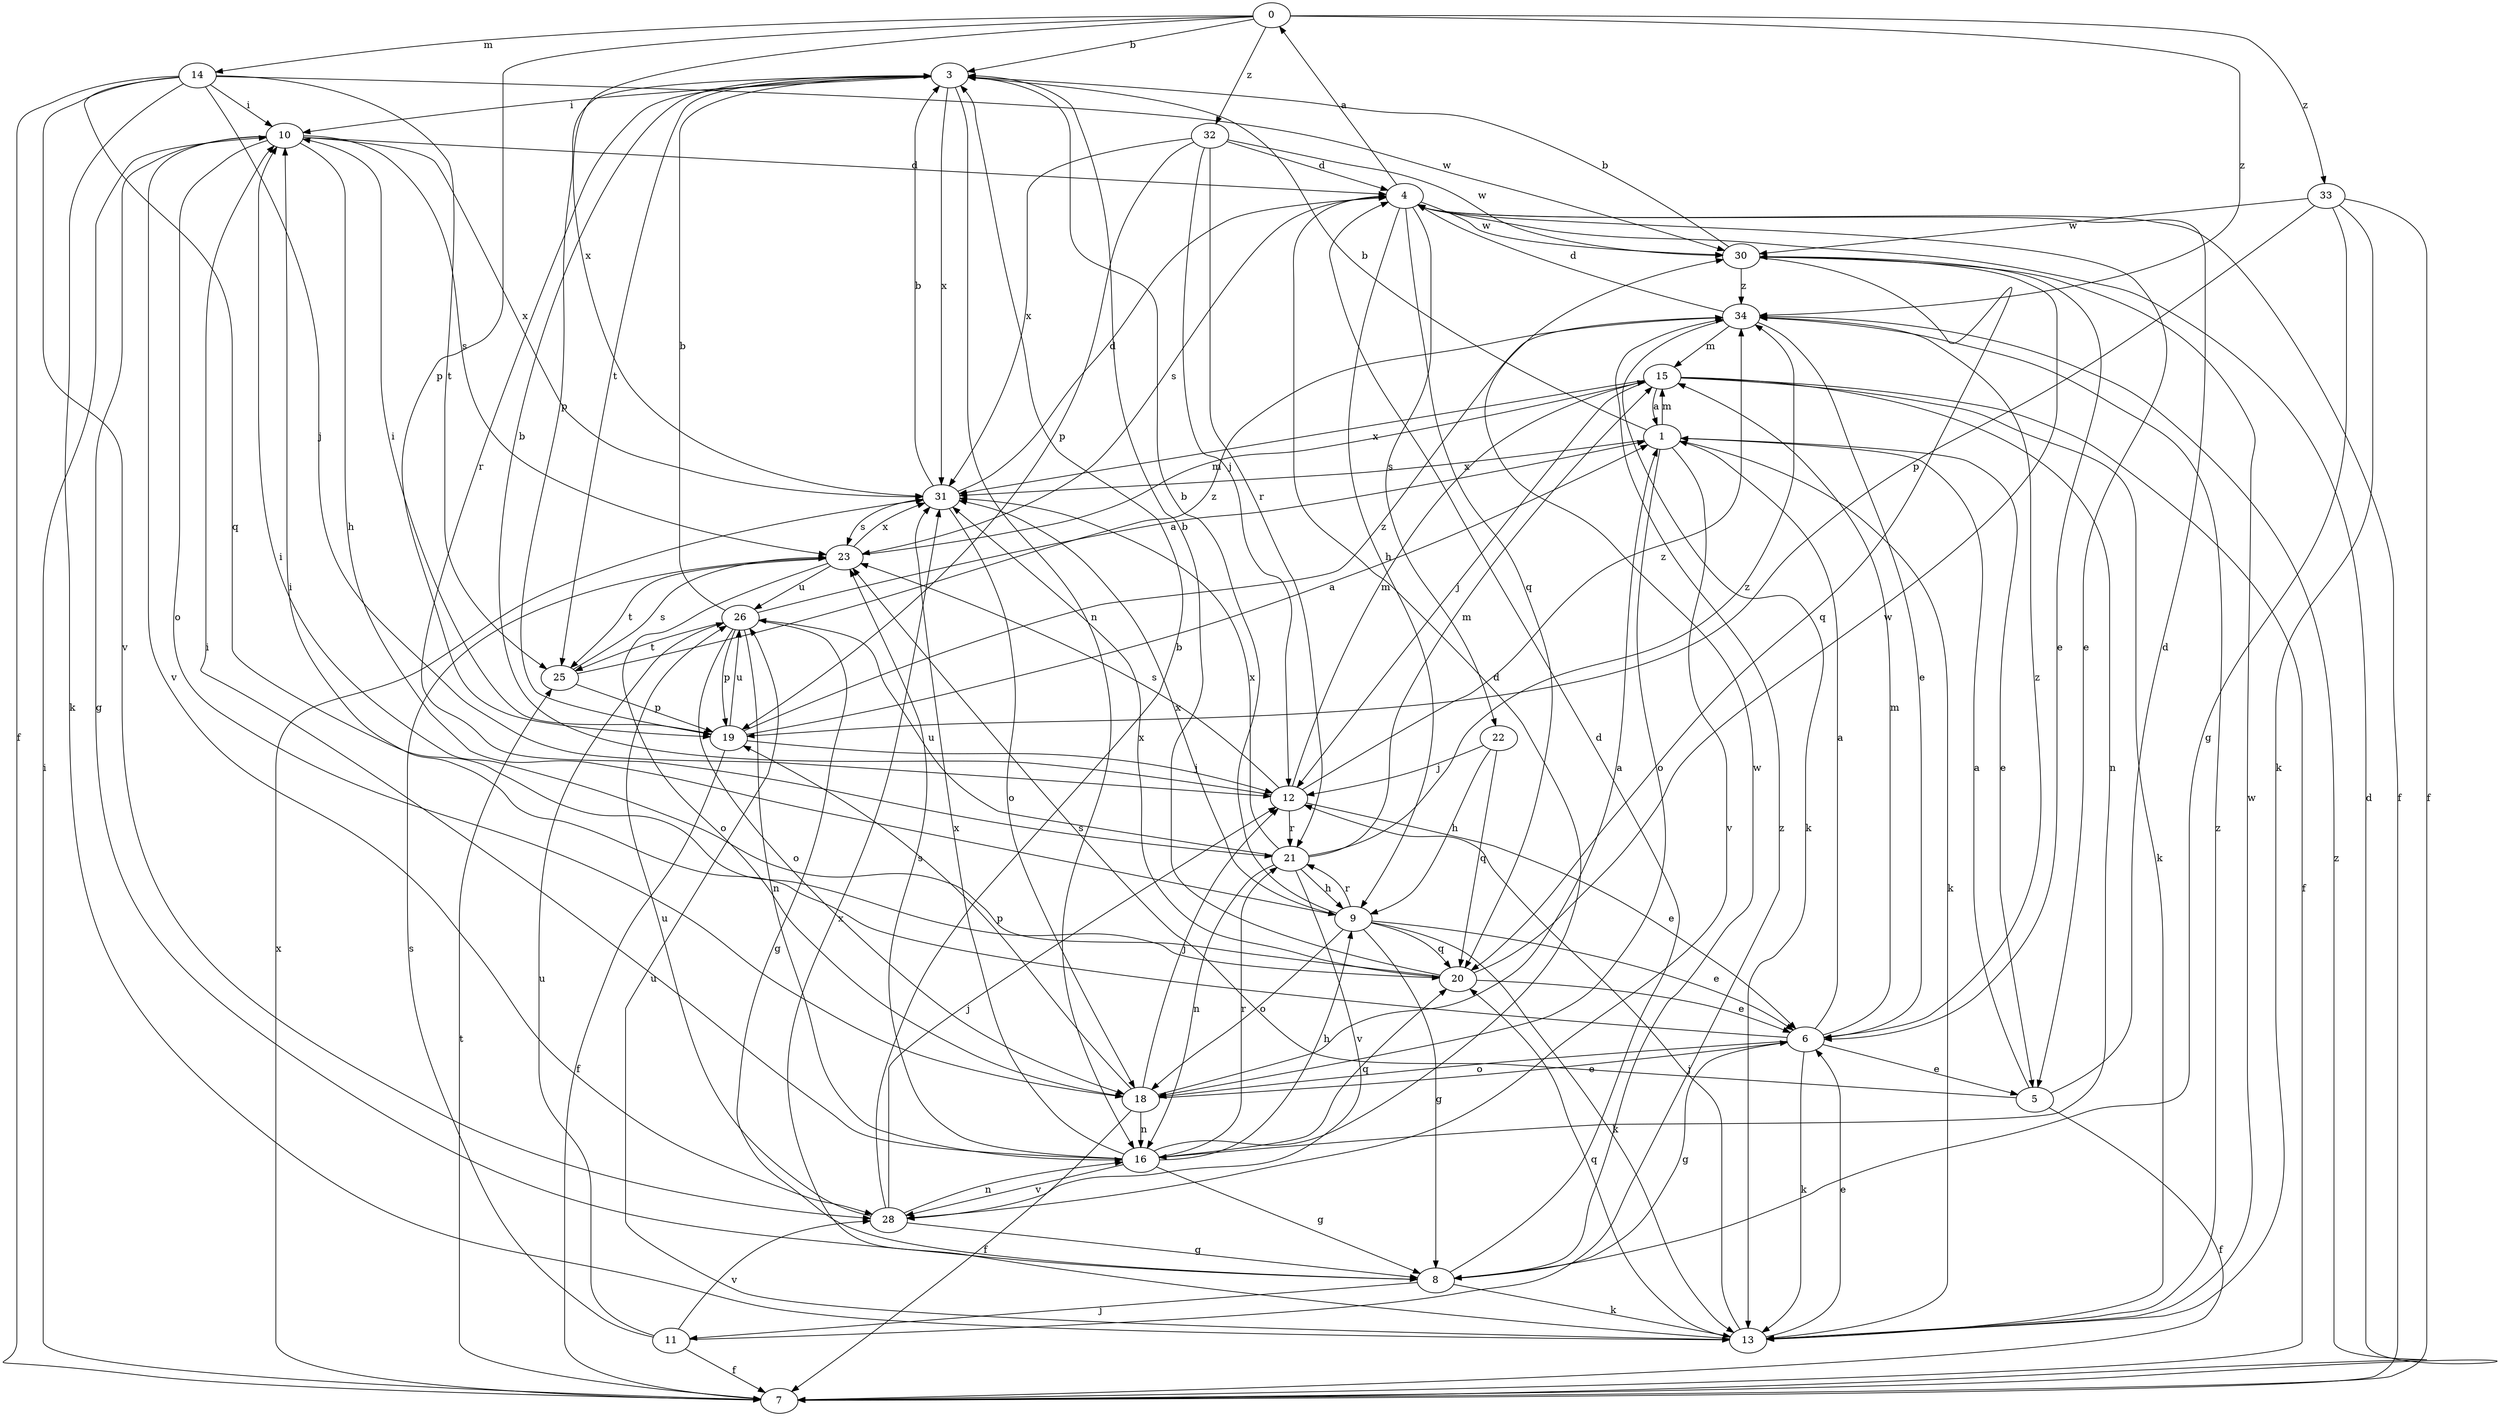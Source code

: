 strict digraph  {
0;
1;
3;
4;
5;
6;
7;
8;
9;
10;
11;
12;
13;
14;
15;
16;
18;
19;
20;
21;
22;
23;
25;
26;
28;
30;
31;
32;
33;
34;
0 -> 3  [label=b];
0 -> 14  [label=m];
0 -> 19  [label=p];
0 -> 31  [label=x];
0 -> 32  [label=z];
0 -> 33  [label=z];
0 -> 34  [label=z];
1 -> 3  [label=b];
1 -> 5  [label=e];
1 -> 13  [label=k];
1 -> 15  [label=m];
1 -> 18  [label=o];
1 -> 28  [label=v];
1 -> 31  [label=x];
3 -> 10  [label=i];
3 -> 16  [label=n];
3 -> 19  [label=p];
3 -> 21  [label=r];
3 -> 25  [label=t];
3 -> 31  [label=x];
4 -> 0  [label=a];
4 -> 5  [label=e];
4 -> 7  [label=f];
4 -> 9  [label=h];
4 -> 20  [label=q];
4 -> 22  [label=s];
4 -> 23  [label=s];
4 -> 30  [label=w];
5 -> 1  [label=a];
5 -> 4  [label=d];
5 -> 7  [label=f];
5 -> 23  [label=s];
6 -> 1  [label=a];
6 -> 5  [label=e];
6 -> 8  [label=g];
6 -> 10  [label=i];
6 -> 13  [label=k];
6 -> 15  [label=m];
6 -> 18  [label=o];
6 -> 34  [label=z];
7 -> 4  [label=d];
7 -> 10  [label=i];
7 -> 25  [label=t];
7 -> 31  [label=x];
7 -> 34  [label=z];
8 -> 4  [label=d];
8 -> 11  [label=j];
8 -> 13  [label=k];
8 -> 30  [label=w];
9 -> 3  [label=b];
9 -> 6  [label=e];
9 -> 8  [label=g];
9 -> 13  [label=k];
9 -> 18  [label=o];
9 -> 20  [label=q];
9 -> 21  [label=r];
9 -> 31  [label=x];
10 -> 4  [label=d];
10 -> 8  [label=g];
10 -> 9  [label=h];
10 -> 18  [label=o];
10 -> 23  [label=s];
10 -> 28  [label=v];
10 -> 31  [label=x];
11 -> 7  [label=f];
11 -> 23  [label=s];
11 -> 26  [label=u];
11 -> 28  [label=v];
11 -> 34  [label=z];
12 -> 3  [label=b];
12 -> 6  [label=e];
12 -> 15  [label=m];
12 -> 21  [label=r];
12 -> 23  [label=s];
12 -> 34  [label=z];
13 -> 6  [label=e];
13 -> 12  [label=j];
13 -> 20  [label=q];
13 -> 26  [label=u];
13 -> 30  [label=w];
13 -> 31  [label=x];
13 -> 34  [label=z];
14 -> 7  [label=f];
14 -> 10  [label=i];
14 -> 12  [label=j];
14 -> 13  [label=k];
14 -> 20  [label=q];
14 -> 25  [label=t];
14 -> 28  [label=v];
14 -> 30  [label=w];
15 -> 1  [label=a];
15 -> 7  [label=f];
15 -> 12  [label=j];
15 -> 13  [label=k];
15 -> 16  [label=n];
15 -> 31  [label=x];
16 -> 4  [label=d];
16 -> 8  [label=g];
16 -> 9  [label=h];
16 -> 10  [label=i];
16 -> 20  [label=q];
16 -> 21  [label=r];
16 -> 23  [label=s];
16 -> 28  [label=v];
16 -> 31  [label=x];
18 -> 1  [label=a];
18 -> 6  [label=e];
18 -> 7  [label=f];
18 -> 12  [label=j];
18 -> 16  [label=n];
18 -> 19  [label=p];
19 -> 1  [label=a];
19 -> 7  [label=f];
19 -> 10  [label=i];
19 -> 12  [label=j];
19 -> 26  [label=u];
19 -> 34  [label=z];
20 -> 3  [label=b];
20 -> 6  [label=e];
20 -> 10  [label=i];
20 -> 30  [label=w];
20 -> 31  [label=x];
21 -> 9  [label=h];
21 -> 15  [label=m];
21 -> 16  [label=n];
21 -> 26  [label=u];
21 -> 28  [label=v];
21 -> 31  [label=x];
21 -> 34  [label=z];
22 -> 9  [label=h];
22 -> 12  [label=j];
22 -> 20  [label=q];
23 -> 15  [label=m];
23 -> 18  [label=o];
23 -> 25  [label=t];
23 -> 26  [label=u];
23 -> 31  [label=x];
25 -> 19  [label=p];
25 -> 23  [label=s];
25 -> 34  [label=z];
26 -> 1  [label=a];
26 -> 3  [label=b];
26 -> 8  [label=g];
26 -> 16  [label=n];
26 -> 18  [label=o];
26 -> 19  [label=p];
26 -> 25  [label=t];
28 -> 3  [label=b];
28 -> 8  [label=g];
28 -> 12  [label=j];
28 -> 16  [label=n];
28 -> 26  [label=u];
30 -> 3  [label=b];
30 -> 6  [label=e];
30 -> 20  [label=q];
30 -> 34  [label=z];
31 -> 3  [label=b];
31 -> 4  [label=d];
31 -> 18  [label=o];
31 -> 23  [label=s];
32 -> 4  [label=d];
32 -> 12  [label=j];
32 -> 19  [label=p];
32 -> 21  [label=r];
32 -> 30  [label=w];
32 -> 31  [label=x];
33 -> 7  [label=f];
33 -> 8  [label=g];
33 -> 13  [label=k];
33 -> 19  [label=p];
33 -> 30  [label=w];
34 -> 4  [label=d];
34 -> 6  [label=e];
34 -> 13  [label=k];
34 -> 15  [label=m];
}
